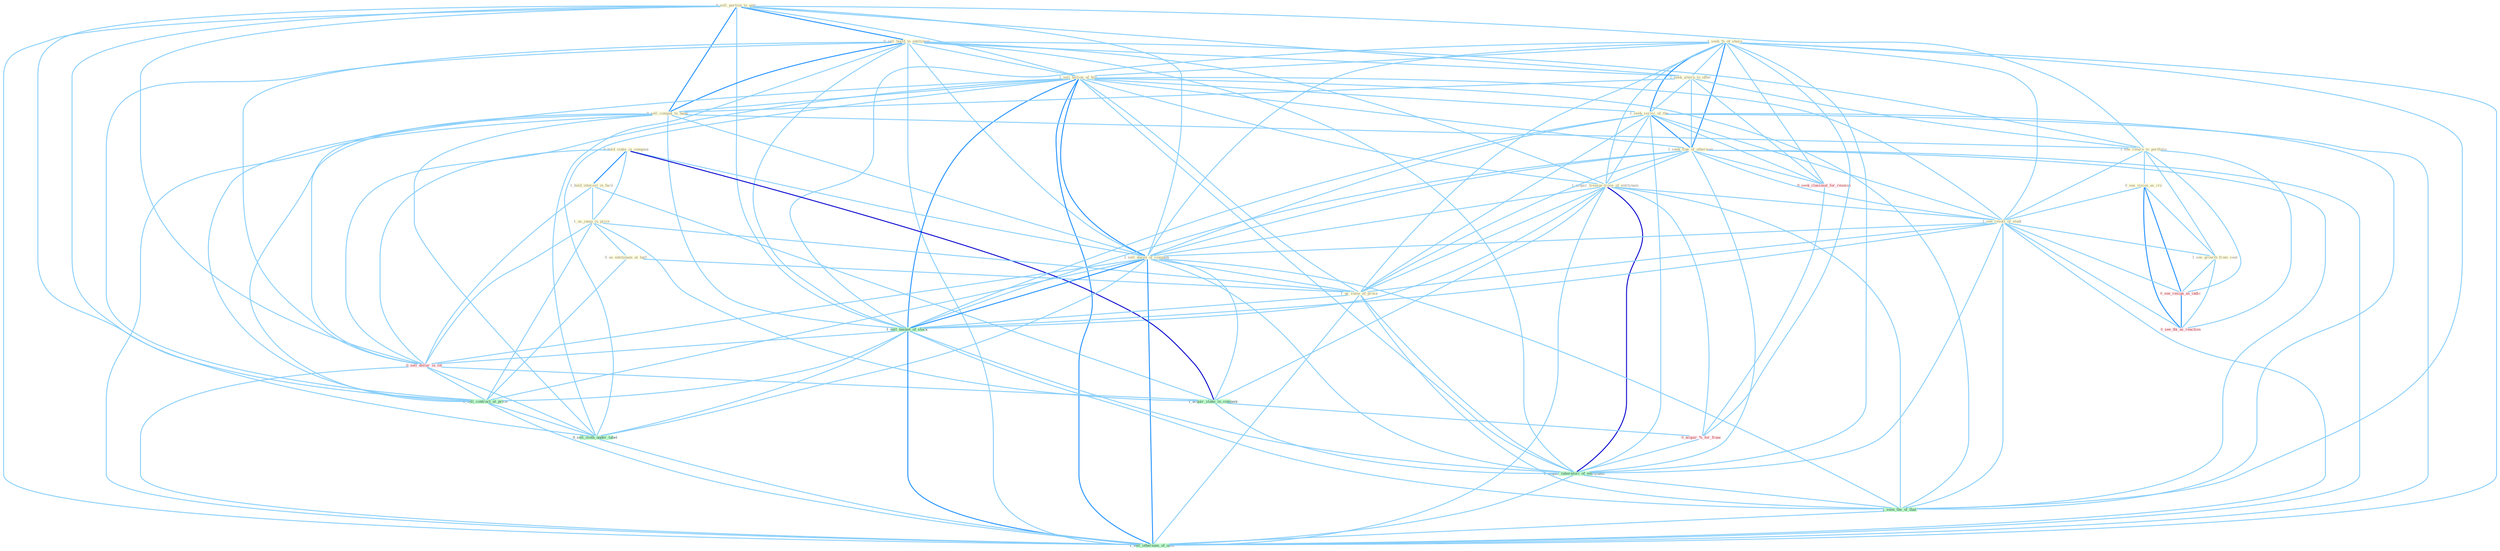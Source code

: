 Graph G{ 
    node
    [shape=polygon,style=filled,width=.5,height=.06,color="#BDFCC9",fixedsize=true,fontsize=4,
    fontcolor="#2f4f4f"];
    {node
    [color="#ffffe0", fontcolor="#8b7d6b"] "0_sell_portion_to_unit " "0_sell_build_to_entitynam " "1_seek_%_of_share " "1_sell_billion_of_bill " "1_seek_altern_to_offer " "1_seek_servic_of_the " "1_seek_fine_of_othernum " "0_sell_comput_to_bank " "1_see_return_to_portfolio " "1_acquir_treasur-trove_of_entitynam " "0_hold_stake_in_compani " "1_hold_interest_in_facil " "1_us_jump_in_price " "0_us_entitynam_at_half " "0_see_vision_as_cry " "1_see_result_of_studi " "1_see_growth_from_coat " "1_sell_dozen_of_compani " "1_us_some_of_proce "}
{node [color="#fff0f5", fontcolor="#b22222"] "0_seek_classmat_for_reunion " "0_sell_dollar_in_lot " "0_see_resign_as_indic " "0_acquir_%_for_franc " "0_see_thi_as_reaction "}
edge [color="#B0E2FF"];

	"0_sell_portion_to_unit " -- "0_sell_build_to_entitynam " [w="2", color="#1e90ff" , len=0.8];
	"0_sell_portion_to_unit " -- "1_sell_billion_of_bill " [w="1", color="#87cefa" ];
	"0_sell_portion_to_unit " -- "1_seek_altern_to_offer " [w="1", color="#87cefa" ];
	"0_sell_portion_to_unit " -- "0_sell_comput_to_bank " [w="2", color="#1e90ff" , len=0.8];
	"0_sell_portion_to_unit " -- "1_see_return_to_portfolio " [w="1", color="#87cefa" ];
	"0_sell_portion_to_unit " -- "1_sell_dozen_of_compani " [w="1", color="#87cefa" ];
	"0_sell_portion_to_unit " -- "1_sell_basket_of_stock " [w="1", color="#87cefa" ];
	"0_sell_portion_to_unit " -- "0_sell_dollar_in_lot " [w="1", color="#87cefa" ];
	"0_sell_portion_to_unit " -- "0_sell_contract_at_price " [w="1", color="#87cefa" ];
	"0_sell_portion_to_unit " -- "0_sell_cloth_under_label " [w="1", color="#87cefa" ];
	"0_sell_portion_to_unit " -- "1_sell_othernum_of_offic " [w="1", color="#87cefa" ];
	"0_sell_build_to_entitynam " -- "1_sell_billion_of_bill " [w="1", color="#87cefa" ];
	"0_sell_build_to_entitynam " -- "1_seek_altern_to_offer " [w="1", color="#87cefa" ];
	"0_sell_build_to_entitynam " -- "0_sell_comput_to_bank " [w="2", color="#1e90ff" , len=0.8];
	"0_sell_build_to_entitynam " -- "1_see_return_to_portfolio " [w="1", color="#87cefa" ];
	"0_sell_build_to_entitynam " -- "1_acquir_treasur-trove_of_entitynam " [w="1", color="#87cefa" ];
	"0_sell_build_to_entitynam " -- "1_sell_dozen_of_compani " [w="1", color="#87cefa" ];
	"0_sell_build_to_entitynam " -- "1_sell_basket_of_stock " [w="1", color="#87cefa" ];
	"0_sell_build_to_entitynam " -- "0_sell_dollar_in_lot " [w="1", color="#87cefa" ];
	"0_sell_build_to_entitynam " -- "0_sell_contract_at_price " [w="1", color="#87cefa" ];
	"0_sell_build_to_entitynam " -- "1_acquir_laboratori_of_entitynam " [w="1", color="#87cefa" ];
	"0_sell_build_to_entitynam " -- "0_sell_cloth_under_label " [w="1", color="#87cefa" ];
	"0_sell_build_to_entitynam " -- "1_sell_othernum_of_offic " [w="1", color="#87cefa" ];
	"1_seek_%_of_share " -- "1_sell_billion_of_bill " [w="1", color="#87cefa" ];
	"1_seek_%_of_share " -- "1_seek_altern_to_offer " [w="1", color="#87cefa" ];
	"1_seek_%_of_share " -- "1_seek_servic_of_the " [w="2", color="#1e90ff" , len=0.8];
	"1_seek_%_of_share " -- "1_seek_fine_of_othernum " [w="2", color="#1e90ff" , len=0.8];
	"1_seek_%_of_share " -- "1_acquir_treasur-trove_of_entitynam " [w="1", color="#87cefa" ];
	"1_seek_%_of_share " -- "1_see_result_of_studi " [w="1", color="#87cefa" ];
	"1_seek_%_of_share " -- "1_sell_dozen_of_compani " [w="1", color="#87cefa" ];
	"1_seek_%_of_share " -- "1_us_some_of_proce " [w="1", color="#87cefa" ];
	"1_seek_%_of_share " -- "0_seek_classmat_for_reunion " [w="1", color="#87cefa" ];
	"1_seek_%_of_share " -- "1_sell_basket_of_stock " [w="1", color="#87cefa" ];
	"1_seek_%_of_share " -- "0_acquir_%_for_franc " [w="1", color="#87cefa" ];
	"1_seek_%_of_share " -- "1_acquir_laboratori_of_entitynam " [w="1", color="#87cefa" ];
	"1_seek_%_of_share " -- "1_seen_the_of_that " [w="1", color="#87cefa" ];
	"1_seek_%_of_share " -- "1_sell_othernum_of_offic " [w="1", color="#87cefa" ];
	"1_sell_billion_of_bill " -- "1_seek_servic_of_the " [w="1", color="#87cefa" ];
	"1_sell_billion_of_bill " -- "1_seek_fine_of_othernum " [w="1", color="#87cefa" ];
	"1_sell_billion_of_bill " -- "0_sell_comput_to_bank " [w="1", color="#87cefa" ];
	"1_sell_billion_of_bill " -- "1_acquir_treasur-trove_of_entitynam " [w="1", color="#87cefa" ];
	"1_sell_billion_of_bill " -- "1_see_result_of_studi " [w="1", color="#87cefa" ];
	"1_sell_billion_of_bill " -- "1_sell_dozen_of_compani " [w="2", color="#1e90ff" , len=0.8];
	"1_sell_billion_of_bill " -- "1_us_some_of_proce " [w="1", color="#87cefa" ];
	"1_sell_billion_of_bill " -- "1_sell_basket_of_stock " [w="2", color="#1e90ff" , len=0.8];
	"1_sell_billion_of_bill " -- "0_sell_dollar_in_lot " [w="1", color="#87cefa" ];
	"1_sell_billion_of_bill " -- "0_sell_contract_at_price " [w="1", color="#87cefa" ];
	"1_sell_billion_of_bill " -- "1_acquir_laboratori_of_entitynam " [w="1", color="#87cefa" ];
	"1_sell_billion_of_bill " -- "0_sell_cloth_under_label " [w="1", color="#87cefa" ];
	"1_sell_billion_of_bill " -- "1_seen_the_of_that " [w="1", color="#87cefa" ];
	"1_sell_billion_of_bill " -- "1_sell_othernum_of_offic " [w="2", color="#1e90ff" , len=0.8];
	"1_seek_altern_to_offer " -- "1_seek_servic_of_the " [w="1", color="#87cefa" ];
	"1_seek_altern_to_offer " -- "1_seek_fine_of_othernum " [w="1", color="#87cefa" ];
	"1_seek_altern_to_offer " -- "0_sell_comput_to_bank " [w="1", color="#87cefa" ];
	"1_seek_altern_to_offer " -- "1_see_return_to_portfolio " [w="1", color="#87cefa" ];
	"1_seek_altern_to_offer " -- "0_seek_classmat_for_reunion " [w="1", color="#87cefa" ];
	"1_seek_servic_of_the " -- "1_seek_fine_of_othernum " [w="2", color="#1e90ff" , len=0.8];
	"1_seek_servic_of_the " -- "1_acquir_treasur-trove_of_entitynam " [w="1", color="#87cefa" ];
	"1_seek_servic_of_the " -- "1_see_result_of_studi " [w="1", color="#87cefa" ];
	"1_seek_servic_of_the " -- "1_sell_dozen_of_compani " [w="1", color="#87cefa" ];
	"1_seek_servic_of_the " -- "1_us_some_of_proce " [w="1", color="#87cefa" ];
	"1_seek_servic_of_the " -- "0_seek_classmat_for_reunion " [w="1", color="#87cefa" ];
	"1_seek_servic_of_the " -- "1_sell_basket_of_stock " [w="1", color="#87cefa" ];
	"1_seek_servic_of_the " -- "1_acquir_laboratori_of_entitynam " [w="1", color="#87cefa" ];
	"1_seek_servic_of_the " -- "1_seen_the_of_that " [w="1", color="#87cefa" ];
	"1_seek_servic_of_the " -- "1_sell_othernum_of_offic " [w="1", color="#87cefa" ];
	"1_seek_fine_of_othernum " -- "1_acquir_treasur-trove_of_entitynam " [w="1", color="#87cefa" ];
	"1_seek_fine_of_othernum " -- "1_see_result_of_studi " [w="1", color="#87cefa" ];
	"1_seek_fine_of_othernum " -- "1_sell_dozen_of_compani " [w="1", color="#87cefa" ];
	"1_seek_fine_of_othernum " -- "1_us_some_of_proce " [w="1", color="#87cefa" ];
	"1_seek_fine_of_othernum " -- "0_seek_classmat_for_reunion " [w="1", color="#87cefa" ];
	"1_seek_fine_of_othernum " -- "1_sell_basket_of_stock " [w="1", color="#87cefa" ];
	"1_seek_fine_of_othernum " -- "1_acquir_laboratori_of_entitynam " [w="1", color="#87cefa" ];
	"1_seek_fine_of_othernum " -- "1_seen_the_of_that " [w="1", color="#87cefa" ];
	"1_seek_fine_of_othernum " -- "1_sell_othernum_of_offic " [w="1", color="#87cefa" ];
	"0_sell_comput_to_bank " -- "1_see_return_to_portfolio " [w="1", color="#87cefa" ];
	"0_sell_comput_to_bank " -- "1_sell_dozen_of_compani " [w="1", color="#87cefa" ];
	"0_sell_comput_to_bank " -- "1_sell_basket_of_stock " [w="1", color="#87cefa" ];
	"0_sell_comput_to_bank " -- "0_sell_dollar_in_lot " [w="1", color="#87cefa" ];
	"0_sell_comput_to_bank " -- "0_sell_contract_at_price " [w="1", color="#87cefa" ];
	"0_sell_comput_to_bank " -- "0_sell_cloth_under_label " [w="1", color="#87cefa" ];
	"0_sell_comput_to_bank " -- "1_sell_othernum_of_offic " [w="1", color="#87cefa" ];
	"1_see_return_to_portfolio " -- "0_see_vision_as_cry " [w="1", color="#87cefa" ];
	"1_see_return_to_portfolio " -- "1_see_result_of_studi " [w="1", color="#87cefa" ];
	"1_see_return_to_portfolio " -- "1_see_growth_from_coat " [w="1", color="#87cefa" ];
	"1_see_return_to_portfolio " -- "0_see_resign_as_indic " [w="1", color="#87cefa" ];
	"1_see_return_to_portfolio " -- "0_see_thi_as_reaction " [w="1", color="#87cefa" ];
	"1_acquir_treasur-trove_of_entitynam " -- "1_see_result_of_studi " [w="1", color="#87cefa" ];
	"1_acquir_treasur-trove_of_entitynam " -- "1_sell_dozen_of_compani " [w="1", color="#87cefa" ];
	"1_acquir_treasur-trove_of_entitynam " -- "1_us_some_of_proce " [w="1", color="#87cefa" ];
	"1_acquir_treasur-trove_of_entitynam " -- "1_sell_basket_of_stock " [w="1", color="#87cefa" ];
	"1_acquir_treasur-trove_of_entitynam " -- "1_acquir_stake_in_compani " [w="1", color="#87cefa" ];
	"1_acquir_treasur-trove_of_entitynam " -- "0_acquir_%_for_franc " [w="1", color="#87cefa" ];
	"1_acquir_treasur-trove_of_entitynam " -- "1_acquir_laboratori_of_entitynam " [w="3", color="#0000cd" , len=0.6];
	"1_acquir_treasur-trove_of_entitynam " -- "1_seen_the_of_that " [w="1", color="#87cefa" ];
	"1_acquir_treasur-trove_of_entitynam " -- "1_sell_othernum_of_offic " [w="1", color="#87cefa" ];
	"0_hold_stake_in_compani " -- "1_hold_interest_in_facil " [w="2", color="#1e90ff" , len=0.8];
	"0_hold_stake_in_compani " -- "1_us_jump_in_price " [w="1", color="#87cefa" ];
	"0_hold_stake_in_compani " -- "1_sell_dozen_of_compani " [w="1", color="#87cefa" ];
	"0_hold_stake_in_compani " -- "0_sell_dollar_in_lot " [w="1", color="#87cefa" ];
	"0_hold_stake_in_compani " -- "1_acquir_stake_in_compani " [w="3", color="#0000cd" , len=0.6];
	"1_hold_interest_in_facil " -- "1_us_jump_in_price " [w="1", color="#87cefa" ];
	"1_hold_interest_in_facil " -- "0_sell_dollar_in_lot " [w="1", color="#87cefa" ];
	"1_hold_interest_in_facil " -- "1_acquir_stake_in_compani " [w="1", color="#87cefa" ];
	"1_us_jump_in_price " -- "0_us_entitynam_at_half " [w="1", color="#87cefa" ];
	"1_us_jump_in_price " -- "1_us_some_of_proce " [w="1", color="#87cefa" ];
	"1_us_jump_in_price " -- "0_sell_dollar_in_lot " [w="1", color="#87cefa" ];
	"1_us_jump_in_price " -- "1_acquir_stake_in_compani " [w="1", color="#87cefa" ];
	"1_us_jump_in_price " -- "0_sell_contract_at_price " [w="1", color="#87cefa" ];
	"0_us_entitynam_at_half " -- "1_us_some_of_proce " [w="1", color="#87cefa" ];
	"0_us_entitynam_at_half " -- "0_sell_contract_at_price " [w="1", color="#87cefa" ];
	"0_see_vision_as_cry " -- "1_see_result_of_studi " [w="1", color="#87cefa" ];
	"0_see_vision_as_cry " -- "1_see_growth_from_coat " [w="1", color="#87cefa" ];
	"0_see_vision_as_cry " -- "0_see_resign_as_indic " [w="2", color="#1e90ff" , len=0.8];
	"0_see_vision_as_cry " -- "0_see_thi_as_reaction " [w="2", color="#1e90ff" , len=0.8];
	"1_see_result_of_studi " -- "1_see_growth_from_coat " [w="1", color="#87cefa" ];
	"1_see_result_of_studi " -- "1_sell_dozen_of_compani " [w="1", color="#87cefa" ];
	"1_see_result_of_studi " -- "1_us_some_of_proce " [w="1", color="#87cefa" ];
	"1_see_result_of_studi " -- "1_sell_basket_of_stock " [w="1", color="#87cefa" ];
	"1_see_result_of_studi " -- "0_see_resign_as_indic " [w="1", color="#87cefa" ];
	"1_see_result_of_studi " -- "1_acquir_laboratori_of_entitynam " [w="1", color="#87cefa" ];
	"1_see_result_of_studi " -- "1_seen_the_of_that " [w="1", color="#87cefa" ];
	"1_see_result_of_studi " -- "1_sell_othernum_of_offic " [w="1", color="#87cefa" ];
	"1_see_result_of_studi " -- "0_see_thi_as_reaction " [w="1", color="#87cefa" ];
	"1_see_growth_from_coat " -- "0_see_resign_as_indic " [w="1", color="#87cefa" ];
	"1_see_growth_from_coat " -- "0_see_thi_as_reaction " [w="1", color="#87cefa" ];
	"1_sell_dozen_of_compani " -- "1_us_some_of_proce " [w="1", color="#87cefa" ];
	"1_sell_dozen_of_compani " -- "1_sell_basket_of_stock " [w="2", color="#1e90ff" , len=0.8];
	"1_sell_dozen_of_compani " -- "0_sell_dollar_in_lot " [w="1", color="#87cefa" ];
	"1_sell_dozen_of_compani " -- "1_acquir_stake_in_compani " [w="1", color="#87cefa" ];
	"1_sell_dozen_of_compani " -- "0_sell_contract_at_price " [w="1", color="#87cefa" ];
	"1_sell_dozen_of_compani " -- "1_acquir_laboratori_of_entitynam " [w="1", color="#87cefa" ];
	"1_sell_dozen_of_compani " -- "0_sell_cloth_under_label " [w="1", color="#87cefa" ];
	"1_sell_dozen_of_compani " -- "1_seen_the_of_that " [w="1", color="#87cefa" ];
	"1_sell_dozen_of_compani " -- "1_sell_othernum_of_offic " [w="2", color="#1e90ff" , len=0.8];
	"1_us_some_of_proce " -- "1_sell_basket_of_stock " [w="1", color="#87cefa" ];
	"1_us_some_of_proce " -- "1_acquir_laboratori_of_entitynam " [w="1", color="#87cefa" ];
	"1_us_some_of_proce " -- "1_seen_the_of_that " [w="1", color="#87cefa" ];
	"1_us_some_of_proce " -- "1_sell_othernum_of_offic " [w="1", color="#87cefa" ];
	"0_seek_classmat_for_reunion " -- "0_acquir_%_for_franc " [w="1", color="#87cefa" ];
	"1_sell_basket_of_stock " -- "0_sell_dollar_in_lot " [w="1", color="#87cefa" ];
	"1_sell_basket_of_stock " -- "0_sell_contract_at_price " [w="1", color="#87cefa" ];
	"1_sell_basket_of_stock " -- "1_acquir_laboratori_of_entitynam " [w="1", color="#87cefa" ];
	"1_sell_basket_of_stock " -- "0_sell_cloth_under_label " [w="1", color="#87cefa" ];
	"1_sell_basket_of_stock " -- "1_seen_the_of_that " [w="1", color="#87cefa" ];
	"1_sell_basket_of_stock " -- "1_sell_othernum_of_offic " [w="2", color="#1e90ff" , len=0.8];
	"0_sell_dollar_in_lot " -- "1_acquir_stake_in_compani " [w="1", color="#87cefa" ];
	"0_sell_dollar_in_lot " -- "0_sell_contract_at_price " [w="1", color="#87cefa" ];
	"0_sell_dollar_in_lot " -- "0_sell_cloth_under_label " [w="1", color="#87cefa" ];
	"0_sell_dollar_in_lot " -- "1_sell_othernum_of_offic " [w="1", color="#87cefa" ];
	"0_see_resign_as_indic " -- "0_see_thi_as_reaction " [w="2", color="#1e90ff" , len=0.8];
	"1_acquir_stake_in_compani " -- "0_acquir_%_for_franc " [w="1", color="#87cefa" ];
	"1_acquir_stake_in_compani " -- "1_acquir_laboratori_of_entitynam " [w="1", color="#87cefa" ];
	"0_acquir_%_for_franc " -- "1_acquir_laboratori_of_entitynam " [w="1", color="#87cefa" ];
	"0_sell_contract_at_price " -- "0_sell_cloth_under_label " [w="1", color="#87cefa" ];
	"0_sell_contract_at_price " -- "1_sell_othernum_of_offic " [w="1", color="#87cefa" ];
	"1_acquir_laboratori_of_entitynam " -- "1_seen_the_of_that " [w="1", color="#87cefa" ];
	"1_acquir_laboratori_of_entitynam " -- "1_sell_othernum_of_offic " [w="1", color="#87cefa" ];
	"0_sell_cloth_under_label " -- "1_sell_othernum_of_offic " [w="1", color="#87cefa" ];
	"1_seen_the_of_that " -- "1_sell_othernum_of_offic " [w="1", color="#87cefa" ];
}